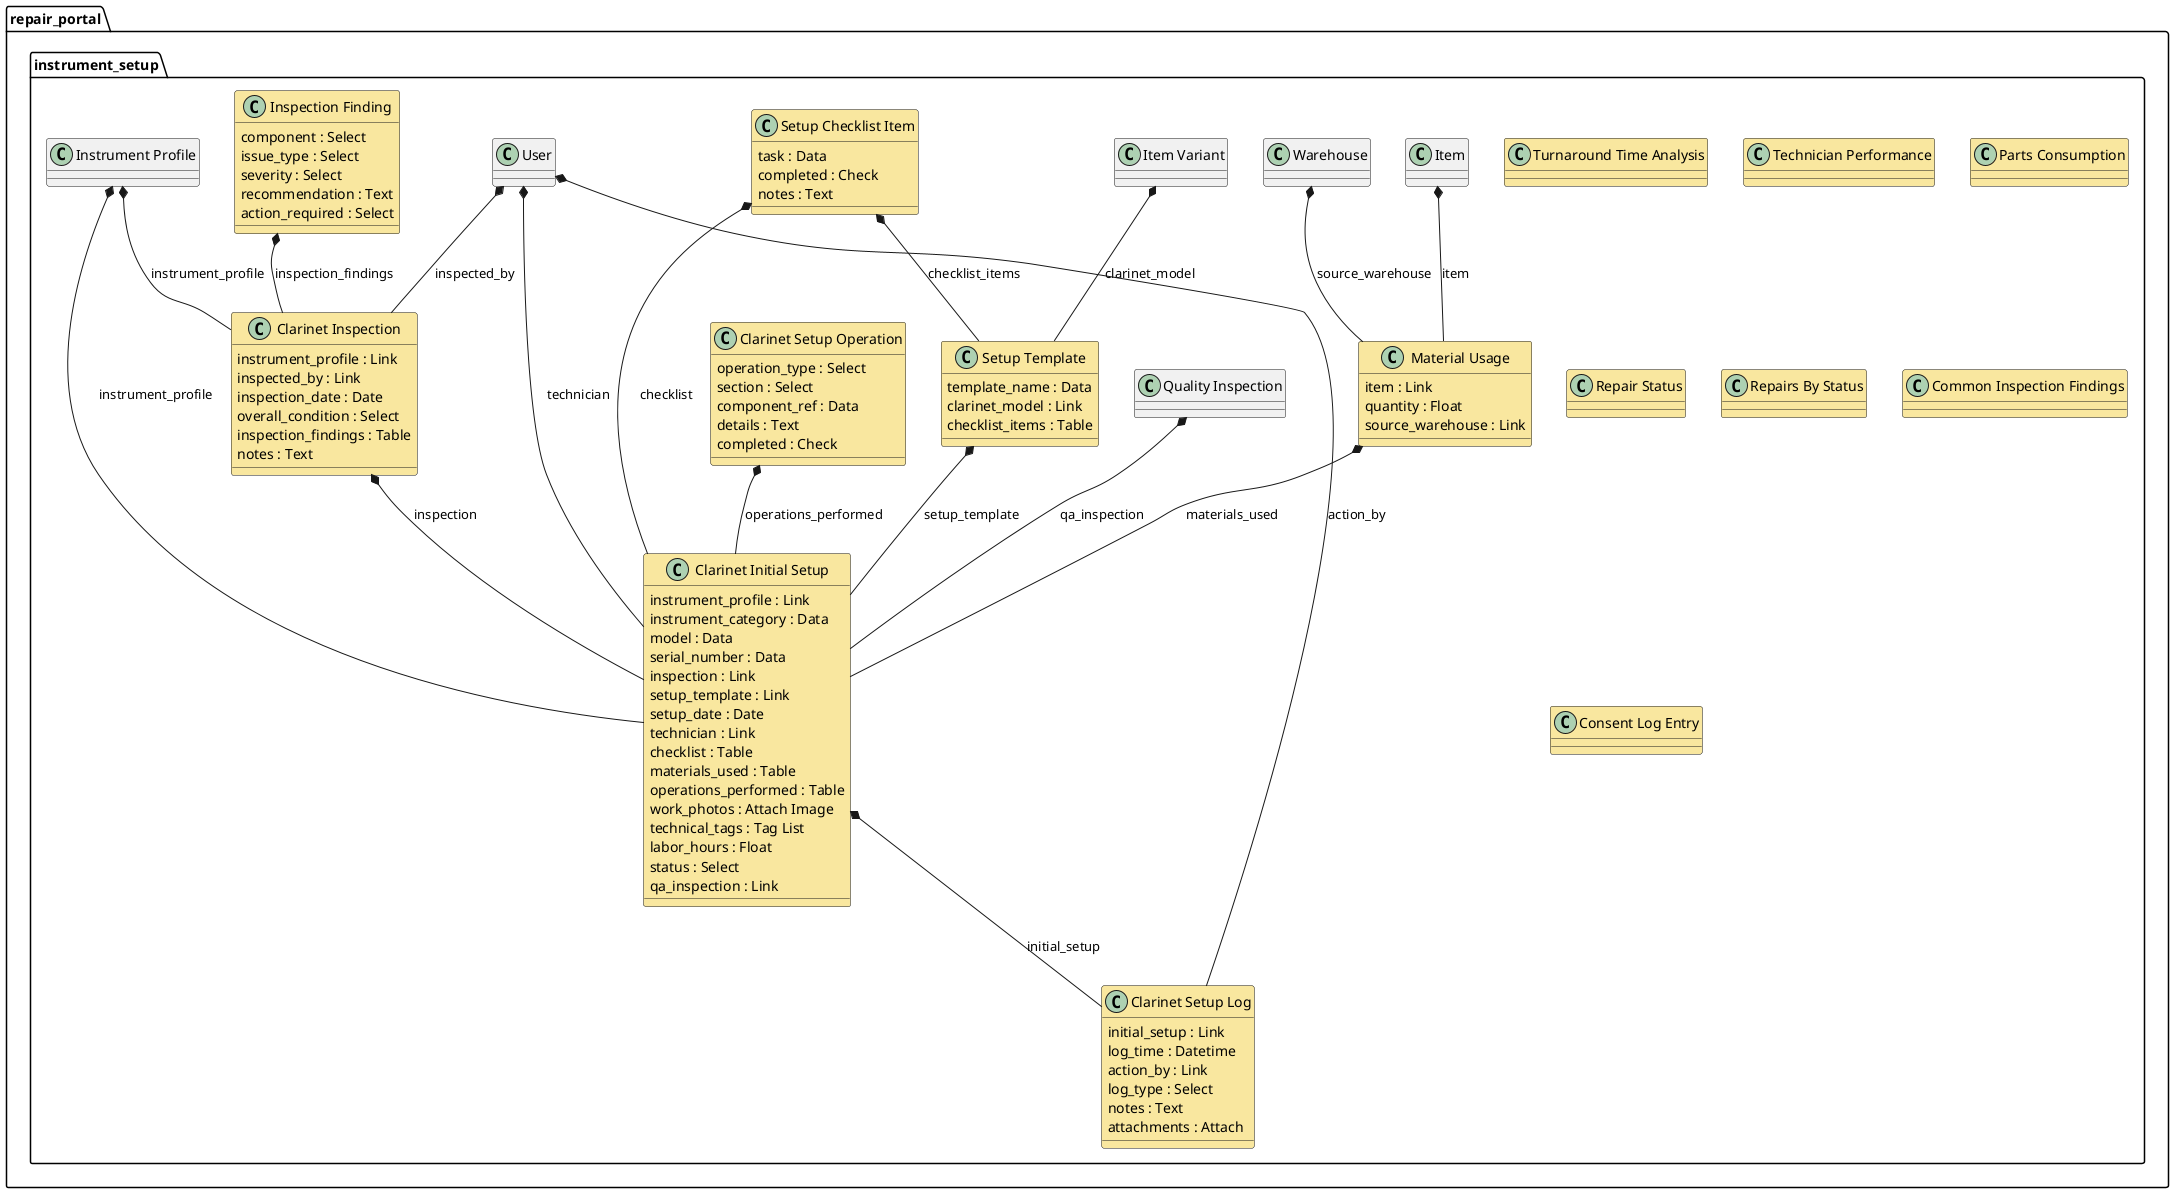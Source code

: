 @startuml
package repair_portal.instrument_setup <<Folder>> {
class "Turnaround Time Analysis" #F9E79F {
}
class "Technician Performance" #F9E79F {
}
class "Parts Consumption" #F9E79F {
}
class "Repair Status" #F9E79F {
}
class "Repairs By Status" #F9E79F {
}
class "Common Inspection Findings" #F9E79F {
}
class "Inspection Finding" #F9E79F {
  component : Select
  issue_type : Select
  severity : Select
  recommendation : Text
  action_required : Select
}
class "Clarinet Setup Operation" #F9E79F {
  operation_type : Select
  section : Select
  component_ref : Data
  details : Text
  completed : Check
}
"Instrument Profile" *-- "Clarinet Inspection" : instrument_profile
"User" *-- "Clarinet Inspection" : inspected_by
"Inspection Finding" *-- "Clarinet Inspection" : inspection_findings
class "Clarinet Inspection" #F9E79F {
  instrument_profile : Link
  inspected_by : Link
  inspection_date : Date
  overall_condition : Select
  inspection_findings : Table
  notes : Text
}
class "Consent Log Entry" #F9E79F {
}
"Instrument Profile" *-- "Clarinet Initial Setup" : instrument_profile
"Clarinet Inspection" *-- "Clarinet Initial Setup" : inspection
"Setup Template" *-- "Clarinet Initial Setup" : setup_template
"User" *-- "Clarinet Initial Setup" : technician
"Setup Checklist Item" *-- "Clarinet Initial Setup" : checklist
"Material Usage" *-- "Clarinet Initial Setup" : materials_used
"Clarinet Setup Operation" *-- "Clarinet Initial Setup" : operations_performed
"Quality Inspection" *-- "Clarinet Initial Setup" : qa_inspection
class "Clarinet Initial Setup" #F9E79F {
  instrument_profile : Link
  instrument_category : Data
  model : Data
  serial_number : Data
  inspection : Link
  setup_template : Link
  setup_date : Date
  technician : Link
  checklist : Table
  materials_used : Table
  operations_performed : Table
  work_photos : Attach Image
  technical_tags : Tag List
  labor_hours : Float
  status : Select
  qa_inspection : Link
}
class "Setup Checklist Item" #F9E79F {
  task : Data
  completed : Check
  notes : Text
}
"Item Variant" *-- "Setup Template" : clarinet_model
"Setup Checklist Item" *-- "Setup Template" : checklist_items
class "Setup Template" #F9E79F {
  template_name : Data
  clarinet_model : Link
  checklist_items : Table
}
"Item" *-- "Material Usage" : item
"Warehouse" *-- "Material Usage" : source_warehouse
class "Material Usage" #F9E79F {
  item : Link
  quantity : Float
  source_warehouse : Link
}
"Clarinet Initial Setup" *-- "Clarinet Setup Log" : initial_setup
"User" *-- "Clarinet Setup Log" : action_by
class "Clarinet Setup Log" #F9E79F {
  initial_setup : Link
  log_time : Datetime
  action_by : Link
  log_type : Select
  notes : Text
  attachments : Attach
}
}
@enduml